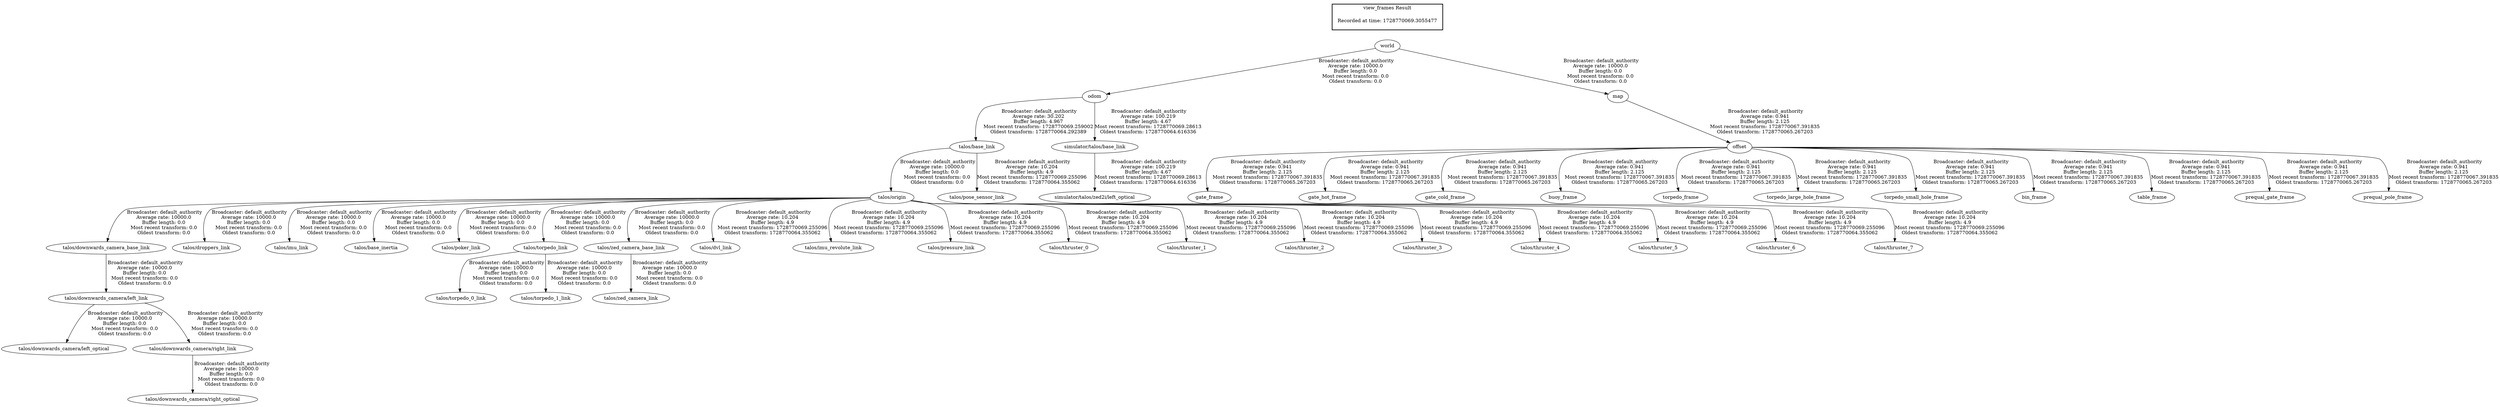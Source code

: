 digraph G {
"world" -> "odom"[label=" Broadcaster: default_authority\nAverage rate: 10000.0\nBuffer length: 0.0\nMost recent transform: 0.0\nOldest transform: 0.0\n"];
"talos/downwards_camera_base_link" -> "talos/downwards_camera/left_link"[label=" Broadcaster: default_authority\nAverage rate: 10000.0\nBuffer length: 0.0\nMost recent transform: 0.0\nOldest transform: 0.0\n"];
"talos/origin" -> "talos/downwards_camera_base_link"[label=" Broadcaster: default_authority\nAverage rate: 10000.0\nBuffer length: 0.0\nMost recent transform: 0.0\nOldest transform: 0.0\n"];
"talos/downwards_camera/left_link" -> "talos/downwards_camera/left_optical"[label=" Broadcaster: default_authority\nAverage rate: 10000.0\nBuffer length: 0.0\nMost recent transform: 0.0\nOldest transform: 0.0\n"];
"talos/downwards_camera/left_link" -> "talos/downwards_camera/right_link"[label=" Broadcaster: default_authority\nAverage rate: 10000.0\nBuffer length: 0.0\nMost recent transform: 0.0\nOldest transform: 0.0\n"];
"talos/downwards_camera/right_link" -> "talos/downwards_camera/right_optical"[label=" Broadcaster: default_authority\nAverage rate: 10000.0\nBuffer length: 0.0\nMost recent transform: 0.0\nOldest transform: 0.0\n"];
"talos/base_link" -> "talos/origin"[label=" Broadcaster: default_authority\nAverage rate: 10000.0\nBuffer length: 0.0\nMost recent transform: 0.0\nOldest transform: 0.0\n"];
"talos/origin" -> "talos/droppers_link"[label=" Broadcaster: default_authority\nAverage rate: 10000.0\nBuffer length: 0.0\nMost recent transform: 0.0\nOldest transform: 0.0\n"];
"talos/origin" -> "talos/imu_link"[label=" Broadcaster: default_authority\nAverage rate: 10000.0\nBuffer length: 0.0\nMost recent transform: 0.0\nOldest transform: 0.0\n"];
"talos/origin" -> "talos/base_inertia"[label=" Broadcaster: default_authority\nAverage rate: 10000.0\nBuffer length: 0.0\nMost recent transform: 0.0\nOldest transform: 0.0\n"];
"odom" -> "talos/base_link"[label=" Broadcaster: default_authority\nAverage rate: 30.202\nBuffer length: 4.967\nMost recent transform: 1728770069.259002\nOldest transform: 1728770064.292389\n"];
"talos/origin" -> "talos/poker_link"[label=" Broadcaster: default_authority\nAverage rate: 10000.0\nBuffer length: 0.0\nMost recent transform: 0.0\nOldest transform: 0.0\n"];
"talos/torpedo_link" -> "talos/torpedo_0_link"[label=" Broadcaster: default_authority\nAverage rate: 10000.0\nBuffer length: 0.0\nMost recent transform: 0.0\nOldest transform: 0.0\n"];
"talos/origin" -> "talos/torpedo_link"[label=" Broadcaster: default_authority\nAverage rate: 10000.0\nBuffer length: 0.0\nMost recent transform: 0.0\nOldest transform: 0.0\n"];
"talos/torpedo_link" -> "talos/torpedo_1_link"[label=" Broadcaster: default_authority\nAverage rate: 10000.0\nBuffer length: 0.0\nMost recent transform: 0.0\nOldest transform: 0.0\n"];
"talos/origin" -> "talos/zed_camera_base_link"[label=" Broadcaster: default_authority\nAverage rate: 10000.0\nBuffer length: 0.0\nMost recent transform: 0.0\nOldest transform: 0.0\n"];
"talos/zed_camera_base_link" -> "talos/zed_camera_link"[label=" Broadcaster: default_authority\nAverage rate: 10000.0\nBuffer length: 0.0\nMost recent transform: 0.0\nOldest transform: 0.0\n"];
"world" -> "map"[label=" Broadcaster: default_authority\nAverage rate: 10000.0\nBuffer length: 0.0\nMost recent transform: 0.0\nOldest transform: 0.0\n"];
"talos/origin" -> "talos/dvl_link"[label=" Broadcaster: default_authority\nAverage rate: 10.204\nBuffer length: 4.9\nMost recent transform: 1728770069.255096\nOldest transform: 1728770064.355062\n"];
"talos/origin" -> "talos/imu_revolute_link"[label=" Broadcaster: default_authority\nAverage rate: 10.204\nBuffer length: 4.9\nMost recent transform: 1728770069.255096\nOldest transform: 1728770064.355062\n"];
"talos/base_link" -> "talos/pose_sensor_link"[label=" Broadcaster: default_authority\nAverage rate: 10.204\nBuffer length: 4.9\nMost recent transform: 1728770069.255096\nOldest transform: 1728770064.355062\n"];
"talos/origin" -> "talos/pressure_link"[label=" Broadcaster: default_authority\nAverage rate: 10.204\nBuffer length: 4.9\nMost recent transform: 1728770069.255096\nOldest transform: 1728770064.355062\n"];
"talos/origin" -> "talos/thruster_0"[label=" Broadcaster: default_authority\nAverage rate: 10.204\nBuffer length: 4.9\nMost recent transform: 1728770069.255096\nOldest transform: 1728770064.355062\n"];
"talos/origin" -> "talos/thruster_1"[label=" Broadcaster: default_authority\nAverage rate: 10.204\nBuffer length: 4.9\nMost recent transform: 1728770069.255096\nOldest transform: 1728770064.355062\n"];
"talos/origin" -> "talos/thruster_2"[label=" Broadcaster: default_authority\nAverage rate: 10.204\nBuffer length: 4.9\nMost recent transform: 1728770069.255096\nOldest transform: 1728770064.355062\n"];
"talos/origin" -> "talos/thruster_3"[label=" Broadcaster: default_authority\nAverage rate: 10.204\nBuffer length: 4.9\nMost recent transform: 1728770069.255096\nOldest transform: 1728770064.355062\n"];
"talos/origin" -> "talos/thruster_4"[label=" Broadcaster: default_authority\nAverage rate: 10.204\nBuffer length: 4.9\nMost recent transform: 1728770069.255096\nOldest transform: 1728770064.355062\n"];
"talos/origin" -> "talos/thruster_5"[label=" Broadcaster: default_authority\nAverage rate: 10.204\nBuffer length: 4.9\nMost recent transform: 1728770069.255096\nOldest transform: 1728770064.355062\n"];
"talos/origin" -> "talos/thruster_6"[label=" Broadcaster: default_authority\nAverage rate: 10.204\nBuffer length: 4.9\nMost recent transform: 1728770069.255096\nOldest transform: 1728770064.355062\n"];
"talos/origin" -> "talos/thruster_7"[label=" Broadcaster: default_authority\nAverage rate: 10.204\nBuffer length: 4.9\nMost recent transform: 1728770069.255096\nOldest transform: 1728770064.355062\n"];
"odom" -> "simulator/talos/base_link"[label=" Broadcaster: default_authority\nAverage rate: 100.219\nBuffer length: 4.67\nMost recent transform: 1728770069.28613\nOldest transform: 1728770064.616336\n"];
"simulator/talos/base_link" -> "simulator/talos/zed2i/left_optical"[label=" Broadcaster: default_authority\nAverage rate: 100.219\nBuffer length: 4.67\nMost recent transform: 1728770069.28613\nOldest transform: 1728770064.616336\n"];
"map" -> "offset"[label=" Broadcaster: default_authority\nAverage rate: 0.941\nBuffer length: 2.125\nMost recent transform: 1728770067.391835\nOldest transform: 1728770065.267203\n"];
"offset" -> "gate_frame"[label=" Broadcaster: default_authority\nAverage rate: 0.941\nBuffer length: 2.125\nMost recent transform: 1728770067.391835\nOldest transform: 1728770065.267203\n"];
"offset" -> "gate_hot_frame"[label=" Broadcaster: default_authority\nAverage rate: 0.941\nBuffer length: 2.125\nMost recent transform: 1728770067.391835\nOldest transform: 1728770065.267203\n"];
"offset" -> "gate_cold_frame"[label=" Broadcaster: default_authority\nAverage rate: 0.941\nBuffer length: 2.125\nMost recent transform: 1728770067.391835\nOldest transform: 1728770065.267203\n"];
"offset" -> "buoy_frame"[label=" Broadcaster: default_authority\nAverage rate: 0.941\nBuffer length: 2.125\nMost recent transform: 1728770067.391835\nOldest transform: 1728770065.267203\n"];
"offset" -> "torpedo_frame"[label=" Broadcaster: default_authority\nAverage rate: 0.941\nBuffer length: 2.125\nMost recent transform: 1728770067.391835\nOldest transform: 1728770065.267203\n"];
"offset" -> "torpedo_large_hole_frame"[label=" Broadcaster: default_authority\nAverage rate: 0.941\nBuffer length: 2.125\nMost recent transform: 1728770067.391835\nOldest transform: 1728770065.267203\n"];
"offset" -> "torpedo_small_hole_frame"[label=" Broadcaster: default_authority\nAverage rate: 0.941\nBuffer length: 2.125\nMost recent transform: 1728770067.391835\nOldest transform: 1728770065.267203\n"];
"offset" -> "bin_frame"[label=" Broadcaster: default_authority\nAverage rate: 0.941\nBuffer length: 2.125\nMost recent transform: 1728770067.391835\nOldest transform: 1728770065.267203\n"];
"offset" -> "table_frame"[label=" Broadcaster: default_authority\nAverage rate: 0.941\nBuffer length: 2.125\nMost recent transform: 1728770067.391835\nOldest transform: 1728770065.267203\n"];
"offset" -> "prequal_gate_frame"[label=" Broadcaster: default_authority\nAverage rate: 0.941\nBuffer length: 2.125\nMost recent transform: 1728770067.391835\nOldest transform: 1728770065.267203\n"];
"offset" -> "prequal_pole_frame"[label=" Broadcaster: default_authority\nAverage rate: 0.941\nBuffer length: 2.125\nMost recent transform: 1728770067.391835\nOldest transform: 1728770065.267203\n"];
edge [style=invis];
 subgraph cluster_legend { style=bold; color=black; label ="view_frames Result";
"Recorded at time: 1728770069.3055477"[ shape=plaintext ] ;
}->"world";
}